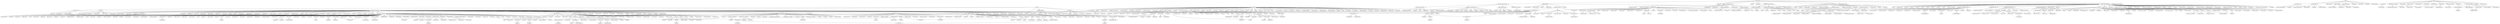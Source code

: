 digraph {
    # Ambient
    "Ambient" -> { "Ambient Americana" "Dark Ambient" "Space Ambient" "Tribal Ambient" };
        "Dark Ambient" -> { "Black Ambient" "Ritual Ambient" };
    
    # Blues
    "Blues" -> { "Acoustic Blues" "Boogie Woogie" "Country Blues" "Electric Blues" "Fife and Drum Blues" "Jump Blues" "Piano Blues" "Soul Blues" "Vaudeville Blues" };
        "Acoustic Blues" -> { "Acoustic Chicago Blues" "Acoustic Texas Blues" "Jug Band" "Piedmont Blues" };
        "Country Blues" -> { "Acoustic Texas Blues" "Delta Blues" "Hill Country Blues" "Piedmont Blues" };
        "Electric Blues" -> { "British Blues" "Chicago Blues" "Electric Texas Blues" "Swamp Blues" };

    # Classical Music
    "Classical Music" -> { "Buganda Royal Court Music" "East Asian Classical Music" "Inkiranya" "Kete" "Maqāmic Music" "Minyue" "Pìobaireachd" "South Asian Classical Music" "Southeast Asian Classical Music" "Tibetan Buddhist Chant" "Western Classical Music"};
        "East Asian Classical Music" -> { "Chinese Classical Music" "Japanese Classical Music" "Korean Classical Music" "Vietnamese Court Music" };
            "Chinese Classical Music" -> { "Baisha xiyue" "Chinese Literati Music" "Dongjing" "Yayue" };
            "Japanese Classical Music" -> { "Gagaku" "Heikyoku" "Honkyoku" "Jiuta" "Jōruri" "Meiji shinkyoku" "Nagauta" "Noh" "Shōmyō" "Sōkyoku" };
                "Sōkyoku" -> { "Danmono" "Kumiuta" };
            "Korean Classical Music" -> { "Aak" "Dang-ak" "Hyang-ak" "Jeong-ak" };
                "Jeong-ak" -> "Gagok";
            "Vietnamese Court Music" -> "Vietnamese Opera";
        "Maqāmic Music" -> { "Arabic Classical Music" "Azerbaijani Mugham"          "Persian Classical Music" "Shashmaqam" "Sufiana kalam" "Turkish Classical Music" "Twelve Muqam" };
            "Arabic Classical Music" -> { "Andalusian Classical Music" "Iraqi Maqam" "Sawt" };
            "Turkish Classical Music" -> "Turkish Mevlevi Music";
        "South Asian Classical Music" -> { "Carnatic Classical Music" "Hindustani Classical Music" "Odissi Classical Music" };
            "Carnatic Classical Music" -> "Konnakol";
            "Hindustani Classical Music" -> { "Dhrupad" "Kafi" "Khayal" "Klasik" "Qawwali" "Shabad kirtan" "Tarana" "Thumri" };
        "Southeast Asian Classical Music" -> { "Burmese Classical Music" "Gamelan" "Kacapi suling" "Kakawin" "Kulintang" "Mahori" "Malay Classical Music" "Pinpeat" "Saluang klasik" "Talempong" "Tembang Sunda Cianjuran" "Thai Classical Music" };
            "Gamelan" -> { "Balinese Gamelan" "Gamelan degung" "Javanese Gamelan" "Malay Gamelan" };
                "Balinese Gamelan" -> { "Gamelan angklung" "Gamelan beleganjur" "Gamelan gender wayang" "Gamelan gong gede" "Gamelan gong kebyar" "Gamelan jegog" "Gamelan selonding" "Gamelan semar pegulingan" };
                "Javanese Gamelan" -> { "Gamelan sekaten" "Solonese Gamelan" };
            "Malay Classical Music" -> "Malay Gamelan";
            "Thai Classical Music" -> { "Fon leb" "Khrueang sai" "Piphat" };
        "Western Classical Music" -> { "Art Song" "Bagatelle" "Ballet" "Baroque Music" "Baroque Suite" "Brazilian Classical Music" "Byzantine Music" "Cantata" "Canzona" "Capriccio" "Chamber Music" "Character Piece" "Choral" "Cinematic Classical" "Classical Period" "Divertissement" "English Pastoral School" "Étude" "Fantasia" "Fugue" "Impromptu" "Latin American Classical Music" "Light Music" "Madrigal" "Medieval Classical Music" "Modern Classical" "Motet" "Neoclassicism" "Nocturne" "Opera" "Oratorio" "Orchestral Music" "Overture" "Passion" "Prelude" "Renaissance Music" "Ricercar" "Romanticism" "Serenade" "Sonata" "Spanish Classical Music" "Theme and Variation" "Toccata" };
            "Art Song" -> { "Elizabethan Song" "Lied" "Mélodie" "Orchestral Song" };
            "Ballet" -> { "Ballet de cour" "Comédie-ballet" "Opéra-ballet" };
            "Baroque Music" -> { "Ballet de cour" "Comédie-ballet" "Opéra-ballet" "Zarzuela barroca" };
            "Brazilian Classical Music" -> "Valsa brasileira";
            "Byzantine Music" -> "Byzantine Chant";
            "Chamber Music" -> "String Quartet";
            "Choral" -> { "Choral Concerto" "Choral Symphony" "Mass" };
                "Mass" -> "Requiem";
            "Cinematic Classical" -> { "Epic Music" "Spaghetti Western" };
            "Medieval Classical Music" -> { "Ars antiqua" "Ars nova" "Ars subtilior" "Contenance angloise" "Medieval Lyric Poetry" "Plainsong" };
                "Plainsong" -> { "Ambrosian Chant" "Canto beneventano" "Canto mozárabe" "Celtic Chant" "Gallican Chant" "Gregorian Chant" "Old Roman Chant" };
                    "Gregorian Chant" -> "Sarum Chant";
            "Modern Classical" -> { "American Gamelan" "Expressionism" "Futurism" "Impressionism" "Indeterminacy" "Microtonal Classical" "Minimalism" "Musique concrète instrumentale" "New Complexity" "Post-Minimalism" "Process Music" "Serialism" "Sonorism" "Spectralism" "Stochastic Music" };
                "Minimalism" -> "Holy Minimalism";
                "Post-Minimalism" -> "Totalism";
                "Serialism" -> "Integral Serialism";
            "Opera" -> { "Ballad Opera" "Grand opéra" "Monodrama" "Opéra-ballet" "Opera buffa" "Opéra-comique" "Opera semiseria" "Opera seria" "Operetta" "Romantische Oper" "Singspiel" "Tragédie en musique" "Verismo" "Zarzuela" "Zeitoper" };
                "Operetta" -> "Kalon'ny fahiny";
                "Zarzuela" -> { "Género chico" "Zarzuela barroca" "Zarzuela grande" };
            "Orchestral Music" -> { "Concert Band" "Concerto" "Orchestral Song" "Symphonic Mugham" "Symphony" "Tone Poem" };
                "Concerto" -> { "Concerto for Orchestra" "Concerto grosso" "Sinfonia concertante" };
                "Symphony" -> { "Choral Symphony" "Sinfonia concertante" };
            "Renaissance Music" -> { "Contenance angloise" "Elizabethan Song" "Franco-Flemish School" };
            "Romanticism" -> { "Grand opéra" "New German School" "Romantische Oper" };
            "Spanish Classical Music" -> { "Canto mozárabe" "Zarzuela" }

    # Country
    "Country" -> { "Alt-Country" "Bluegrass" "Contemporary Country" "Country & Irish" "Country Boogie" "Country Folk" "Country Pop" "Honky Tonk" "Nashville Sound" "Progressive Country" "Traditional Country" "Western" "Western Swing" };
        "Alt-Country" -> "Gothic Country";
        "Bluegrass" -> { "Progressive Bluegrass" "Traditional Bluegrass" };
            "Progressive Bluegrass" -> "Jamgrass";
            "Traditional Bluegrass" -> "Bluegrass Gospel";
        "Contemporary Country" -> { "Bro-Country" "Neo-Traditionalist Country" }
        "Country Pop" -> { "Bro-Country" "Countrypolitan" "Urban Cowboy" };
        "Honky Tonk" -> { "Bakersfield Sound" "Truck Driving Country" };
        "Nashville Sound" -> "Countrypolitan";
        "Progressive Country" -> "Outlaw Country";
        "Traditional Country" -> { "Close Harmony" "Country Gospel" "Country Yodeling" "Traditional Bluegrass" };
            "Country Gospel" -> "Bluegrass Gospel";

    # Dance
    "Dance" -> { "Alternative Dance" "Dance-Pop" "Disco" "Electronic Dance Music" "Miami Bass" "Wa Euro" };
        "Alternative Dance" -> { "Grebo" "New Rave" };
        "Dance-Pop" -> { "Bubblegum Dance" "Disco polo" "Freestyle" "Funk melody" "Romanian Popcorn" "Tecnorumba" "Township Bubblegum" };
            "Freestyle" -> "Latin Freestyle";
        "Disco" -> { "Boogie" "Electro-Disco" "Euro-Disco" "Latin Disco" "Mutant Disco" "Nu-Disco" };
            "Electro-Disco" -> { "Hi-NRG" "Italo-Disco" "Red Disco" "Space Disco" };
                "Italo-Disco" -> "Spacesynth";
                    "Spacesynth" -> "Doskpop";
        "Electronic Dance Music" -> { "Artcore" "Balani Show" "Balearic Beat" "Bérite Club" "Breakbeat" "Broken Beat" "Bubblegum Bass" "Bubbling" "Budots" "Coupé-décalé" "Cruise" "Dariacore" "Deconstructed Club" "Dek Bass" "Digital Cumbia" "Drum and Bass" "Dubstep" "East Coast Club" "EBM" "Electro" "Electroclash" "Electro-Disco" "Electro latino" "Electro Swing" "Eurobeat" "Eurodance" "Flex Dance Music" "Footwork" "Freestyle" "Funk mandelão" "Funkot" "Future Bass" "Future Rave" "Ghettotech" "Glitch Hop [EDM]" "Grime" "Hardcore [EDM]" "Hard Dance" "Hard Drum" "Hardvapour" "Hardwave" "House" "Hypertechno" "Hyper Techno" "Jungle Terror" "Krushclub" "Kuduro" "Makina" "Manyao" "Melodic Bass" "Midtempo Bass" "Moombahcore" "Moombahton" "Nerdcore Techno" "Nu-Disco" "Ori deck" "Post-Dubstep" "Shangaan Electro" "Singeli" "Skweee" "Slimepunk" "Techno" "Techno Bass" "Tecnorumba" "Trance" "Trap [EDM]" "Tribal Guarachero" "UK Bass" "UK Funky" "UK Garage" "Wonky" };
            "Breakbeat" -> { "Acid Breaks" "Baltimore Club" "Big Beat" "Breakbeat Hardcore" "Breakbeat Kota" "Florida Breaks" "Funky Breaks" "Nu Skool Breaks" "Progressive Breaks" "Psybreaks" "West Coast Breaks" };
                "Breakbeat Hardcore" -> { "Darkside" "Hardcore Breaks" };
                "Breakbeat Kota" -> "Jungle Dutch";
            "Drum and Bass" -> { "Atmospheric Drum and Bass" "Dancefloor Drum and Bass" "Darkstep" "Drumfunk" "Drumstep" "Dubwise Drum and Bass" "Footwork Jungle" "Halftime" "Hardstep" "Jazzstep" "Jump-Up" "Jungle" "Liquid Drum and Bass" "Minimal Drum and Bass" "Neurofunk" "Techstep" "Trancestep"};
                "Darkstep" -> { "Crossbreed" "Skullstep" };
                "Jungle" -> "Ragga Jungle";
                "Liquid Drum and Bass" -> "Sambass";
                "Minimal Drum and Bass" -> { "Autonomic" "Microfunk" };
            "Dubstep" -> { "Brostep" "Chillstep" "Dungeon Sound" "Melodic Dubstep" "Purple Sound" "Riddim" "Tearout" };
                "Brostep" -> { "Briddim" "Colour Bass" "Deathstep" "Drumstep" "Tearout [Brostep]" };
                    "Deathstep" -> "Minatory";
                "Riddim" -> "Future Riddim";
            "East Coast Club" -> { "Baltimore Club" "Jersey Club" "Philly Club" };
            "EBM" -> { "Dark Electro" "Futurepop" "New Beat" };
                "Dark Electro" -> "Aggrotech";
                "New Beat" -> "Hard Beat";
            "Eurobeat" -> "J-Euro";
            "Eurodance" -> { "Bubblegum Dance" "Italo Dance" };
            "Footwork" -> "Footwork Jungle";
            "Funk mandelão" -> { "Beat bruxaria" "Brazilian Phonk" "Funk automotivo" "Ritmada" };
            "Funkot" -> "Breakbeat Kota";
            "Future Bass" -> "Kawaii Future Bass";
                "Kawaii Future Bass" -> "Future Core";
            "Glitch Hop [EDM]" -> { "Ghetto Funk" "Neurohop" };
            "Grime" -> { "Neo-Grime" "Weightless" };
            "Hardcore [EDM]" -> { "Acidcore" "Amigacore" "Belgian Techno" "Breakbeat Hardcore" "Breakcore" "Crossbreed" "Darkcore" "Deathchant Hardcore" "Digital Hardcore" "Doomcore" "Freeform Hardcore" "Frenchcore" "Gabber" "Happy Hardcore" "Hardtek" "Industrial Hardcore" "Speedcore" "Terrorcore" "Uptempo Hardcore" };
                "Breakcore" -> { "Lolicore" "Mashcore" "Raggacore" };
                "Gabber" -> "Nu Style Gabber";
                "Happy Hardcore" -> { "Bouncy Techno" "UK Hardcore" };
                    "UK Hardcore" -> { "Future Core" "Powerstomp" };
                "Hardtek" -> "Raggatek";
                "Speedcore" -> { "Extratone" "Splittercore" };
            "Hard Dance" -> { "Hardstyle" "Hardtek" "Hard Trance" "Jumpstyle" "Lento violento" "NRG" "UK Hardcore" "UK Hard House" };
                "Hardstyle" -> { "Dubstyle" "Euphoric Hardstyle" "Nustyle" "Psystyle" "Rawstyle" }
                    "Rawstyle" -> "Rawphoric";
                "UK Hard House" -> { "Scouse House" "Speed House" };
                    "Scouse House" -> "Hardbass";
            "House" -> { "Acid House" "Afro House" "Amapiano" "Ambient House" "Ballroom" "Baltimore Club" "Bass House" "Bassline" "Big Room House" "Brazilian Bass" "Bubbling House" "Changa tuki" "Chicago Hard House"  "Chicago House" "Deep House" "Diva House" "Electro House" "Eletrofunk" "Euro House" "Festival Progressive House" "French House" "Funky House" "Future Funk" "Future House" "Garage House" "Ghetto House" "G-House" "Gqom" "Hip House" "Italo House" "Jackin' House" "Kwaito" "Latin House" "Melodic House" "Microhouse" "Organic House" "Outsider House" "Phonk House" "Progressive House" "Romanian Popcorn" "Speed Garage" "Stutter House" "Tech House" "Tribal House" "Tropical House" "UK Hard House" "UK Jackin'" "Vinahouse" };
                "Afro House" -> "3-Step";
                "Amapiano" -> "Afropiano";
                "Bass House" -> "Speed House";
                "Brazilian Bass" -> { "Mega funk" "Slap House" };
                "Chicago Hard House" -> "LA Hard House";
                "Deep House" -> "Lo-Fi House";
                "Diva House" -> "Hardbag";
                "Electro House" -> { "Complextro" "Dutch House" "Fidget House" "French Electro" "Melbourne Bounce" };
                    "Dutch House" -> "Noiadance";
                "Euro House" -> "Hardbag";
                "Future House" -> { "Future Bounce" "Slap House" };
                "Garage House" -> { "Gospel House" "Jersey Sound" };
                "Ghetto House" -> "Juke";
                "Kwaito" -> "Bacardi";
                "Outsider House" -> "Lo-Fi House";
                "Tech House" -> { "Deep Tech" "Rominimal" };
                "Tribal House" -> "Guaracha [EDM]";
            "Kuduro" -> "Batida";
            "Techno" -> { "Acid Techno" "Ambient Techno" "Belgian Techno" "Bleep Techno" "Detroit Techno" "Freetekno"  "Hardgroove Techno" "Hard Techno" "Industrial Techno" "Melodic Techno" "Minimal Techno" "Peak Time Techno" "Wonky Techno" };
                "Hard Techno" -> "Schranz";
                "Industrial Techno" -> "Birmingham Sound";
                "Minimal Techno" -> "Dub Techno";
            "Techno Bass" -> "Car Audio Bass";
            "Trance" -> { "Acid Trance" "Big Room Trance" "Dream Trance" "Euro Trance" "Hard Trance" "Hi-Tech Full-On" "Ibiza Trance" "NRG" "Progressive Trance" "Psytrance" "Tech Trance" "Uplifting Trance" "Vocal Trance" };
                "Euro Trance" -> "Hands Up";
                    "Hands Up" -> "Buchiage Trance";
                "Psytrance" -> { "Dark Psytrance" "Forest Psytrance" "Full-On Psytrance" "Goa Trance" "Progressive Psytrance" "Suomisaundi" };
                    "Dark Psytrance" -> { "Hi-Tech Psytrance" "Psycore" };
                    "Goa Trance" -> "Nitzhonot";
                    "Progressive Psytrance" -> "Zenonesque";
            "Trap [EDM]" -> { "Festival Trap" "Hard Trap" "Heaven Trap" "Hybrid Trap" "Twerk" };
            "UK Garage" -> { "2-Step" "Bassline" "Breakstep" "Future Garage" "Speed Garage" };
        "Miami Bass" -> { "Atlanta Bass" "Tamborzão" "Techno Bass"};
        "Wa Euro" -> "J-Euro";

    # Easy Listening
    "Easy Listening" -> { "Cocktail Nation" "Exotica" "Light Music" "Lounge" "Pops Orchestra" "Space Age Pop" };
        "Exotica" -> "Sitarsploitation";

    # todo: electronic

    # Experimental
    "Experimental" -> { "Conducted Improvisation" "Data Sonification" "Drone" "Electroacoustic" "Free Improvisation" "Futurism" "Glitch" "Graphical Sound" "Indeterminancy" "Industrial" "Micromontage" "Modern Creative" "Musique concrète instrumentale" "Noise" "Plunderphonics" "Reductionism" "Sound Art" "Sound Collage" "Sound Poetry" "Tape Music" "Turntable Music" };
        "Electroacoustic" -> { "Acousmatic Music" "EAI" "Musique concrète" };
        "Free Improvisation" -> "EAI";
        "Industrial" -> "Power Electronics";
            "Power Electronics" -> "Death Industrial";
        "Noise" -> { "Ambient Noise Wall" "Black Noise" "Gorenoise" "Harsh Noise" "Power Electronics" "Power Noise" };
            "Harsh Noise" -> "Harsh Noise Wall";
        "Reductionism" -> { "Lowercase" "Onkyo" };
        "Sound Collage" -> "Epic Collage";
    
    # todo: folk

    # Hip Hop
    "Hip Hop" -> { "Abstract Hip Hop" "Afroswing" "Afro Trap" "Arabesque Rap" "Bongo Flava" "Boom Bap" "Bounce" "Chipmunk Soul" "Chopped and Screwed" "Christian Hip Hop" "Cloud Rap" "Comedy Rap" "Conscious Hip Hop" "Country Rap" "Crunk" "Detroit Sound" "Digicore" "Dirty South" "Disco Rap" "Drumless" "Emo Rap" "Experimental Hip Hop" "Genge" "G-Funk" "Hardcore Hip Hop" "Hipco" "Hiplife" "Hyphy" "Instrumental Hip Hop" "Jazz Rap" "Jerk" "Jersey Club Rap" "Jigg" "Jook" "Latin Rap" "Lo-Fi Hip Hop" "Lowend" "Miami Bass" "Mobb Music" "Motswako" "Nerdcore Hip Hop" "Nervous Music" "Philly Club Rap" "Political Hip Hop" "Pop Rap" "Ratchet" "Snap" "Trap" "Trap shaabi" "Turntablism" };
        "Comedy Rap" -> "Chap Hop";
        "Crunk" -> "Crunkcore";
        "Detroit Sound" -> { "Flint Sound" "Philly Drill" };
        "Experimental Hip Hop" -> "Industrial Hip Hop";
        "Genge" -> "Gengetone";
        "Hardcore Hip Hop" -> { "Britcore" "Gangsta Rap" "Horrorcore" "Memphis Rap" "Mid-School Hip Hop" "Trap Metal" };
            "Gangsta Rap" -> { "Mafioso Rap" "Road Rap" "Scam Rap" };
            "Memphis Rap" -> { "Dungeon Rap" "Phonk" };
        "Hyphy" -> "Jerk Rap";
        "Instrumental Hip Hop" -> "Rare Phonk";
        "Jersey Club Rap" -> "Jersey Drill";
        "Latin Rap" -> "Chicano Rap";
        "Pop Rap" -> { "Bop" "Frat Rap" "Futuristic Swag" };
        "Trap" -> { "Drill" "Futuristic Swag" "New Jazz" "No Melody" "Plugg" "Rage" "Rare Phonk" "Regalia" "Sigilkore" "Trap latino" "Trap Metal" "Trap Soul" "Tread" };
            "Drill" -> { "Chicago Drill" "Free Car Music" "Jersey Drill" "New York Drill" "Philly Drill" "UK Drill" };
                "Chicago Drill" -> "Bop";
                "New York Drill" -> { "Sample Drill" "Sexy Drill" };
            "Plugg" -> { "Ambient Plugg" "Dark Plugg" "PluggnB" };
                "PluggnB" -> "Asian Rock";
    
    # Industrial & Noise
    "Industrial & Noise" -> { "Industrial" "Noise" "Post-Industrial" };
        "Post-Industrial" -> { "Dark Ambient" "Deconstructed Club" "EBM" "Electro-Industrial" "Industrial Hardcore" "Industrial Hip Hop" "Industrial Metal" "Industrial Rock" "Industrial Techno" "Martial Industrial" "Power Noise" };
            "Electro-Industrial" -> "Dark Electro";
            "Industrial Metal" -> { "Cyber Metal" "Neue Deutsche Härte" };
}